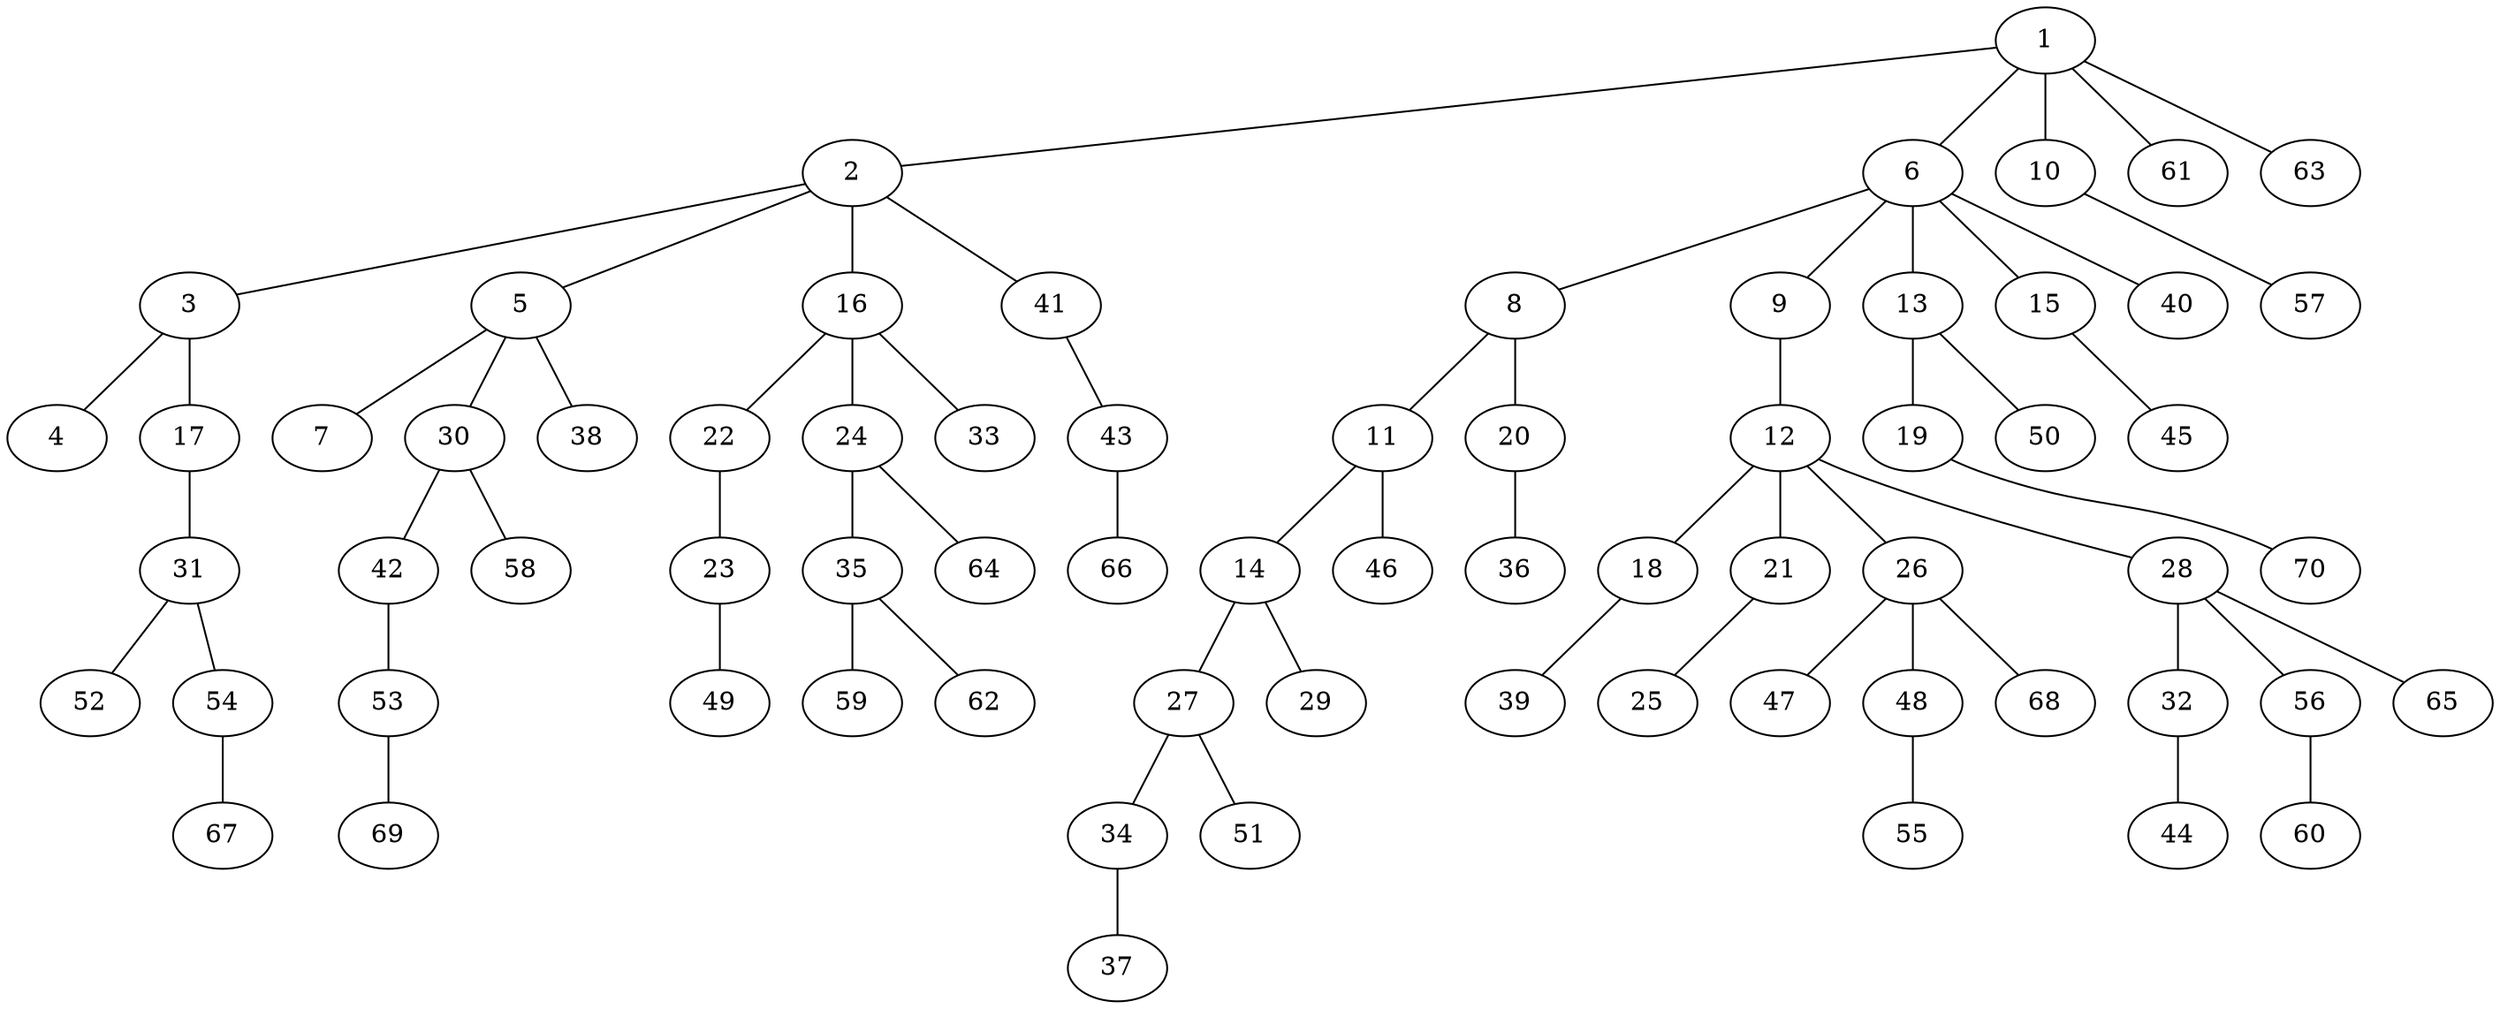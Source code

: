 graph graphname {1--2
1--6
1--10
1--61
1--63
2--3
2--5
2--16
2--41
3--4
3--17
5--7
5--30
5--38
6--8
6--9
6--13
6--15
6--40
8--11
8--20
9--12
10--57
11--14
11--46
12--18
12--21
12--26
12--28
13--19
13--50
14--27
14--29
15--45
16--22
16--24
16--33
17--31
18--39
19--70
20--36
21--25
22--23
23--49
24--35
24--64
26--47
26--48
26--68
27--34
27--51
28--32
28--56
28--65
30--42
30--58
31--52
31--54
32--44
34--37
35--59
35--62
41--43
42--53
43--66
48--55
53--69
54--67
56--60
}